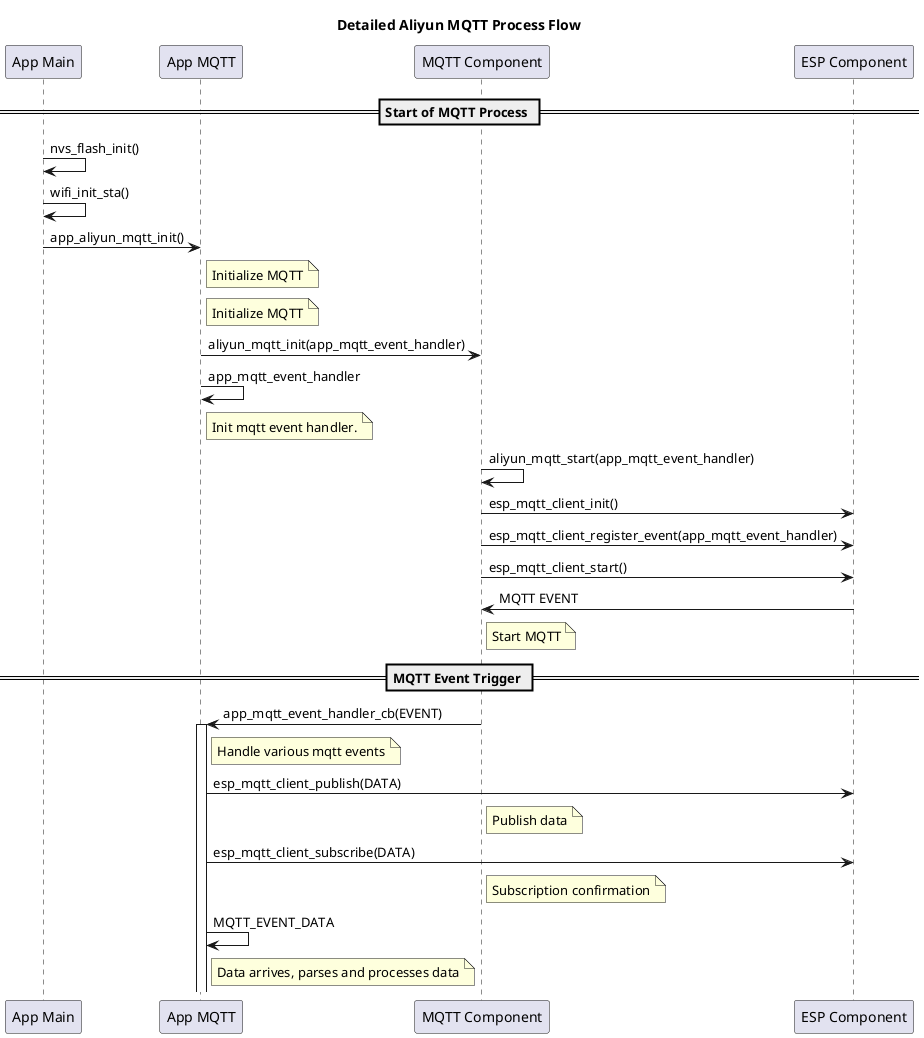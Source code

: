 @startuml
title Detailed Aliyun MQTT Process Flow

participant MAIN as "App Main"
participant App as "App MQTT"
participant MQTT as "MQTT Component"
participant ESP as "ESP Component"

== Start of MQTT Process ==

MAIN ->MAIN : nvs_flash_init()
MAIN ->MAIN : wifi_init_sta()
MAIN ->App : app_aliyun_mqtt_init()
note right of App: Initialize MQTT
note right of App: Initialize MQTT

App->MQTT : aliyun_mqtt_init(app_mqtt_event_handler)
App->App :app_mqtt_event_handler
note right of App:  Init mqtt event handler.

MQTT->MQTT : aliyun_mqtt_start(app_mqtt_event_handler)
MQTT->ESP: esp_mqtt_client_init()
MQTT->ESP: esp_mqtt_client_register_event(app_mqtt_event_handler)
MQTT->ESP: esp_mqtt_client_start()
ESP->MQTT : MQTT EVENT
note right of MQTT: Start MQTT  

== MQTT Event Trigger ==

MQTT -> App : app_mqtt_event_handler_cb(EVENT)
note right of App: Handle various mqtt events
activate App
App->ESP : esp_mqtt_client_publish(DATA)
note right of MQTT: Publish data
App->ESP : esp_mqtt_client_subscribe(DATA)
note right of MQTT: Subscription confirmation
App->App: MQTT_EVENT_DATA
note right of App: Data arrives, parses and processes data 
deactivate MQTT

 
@enduml
